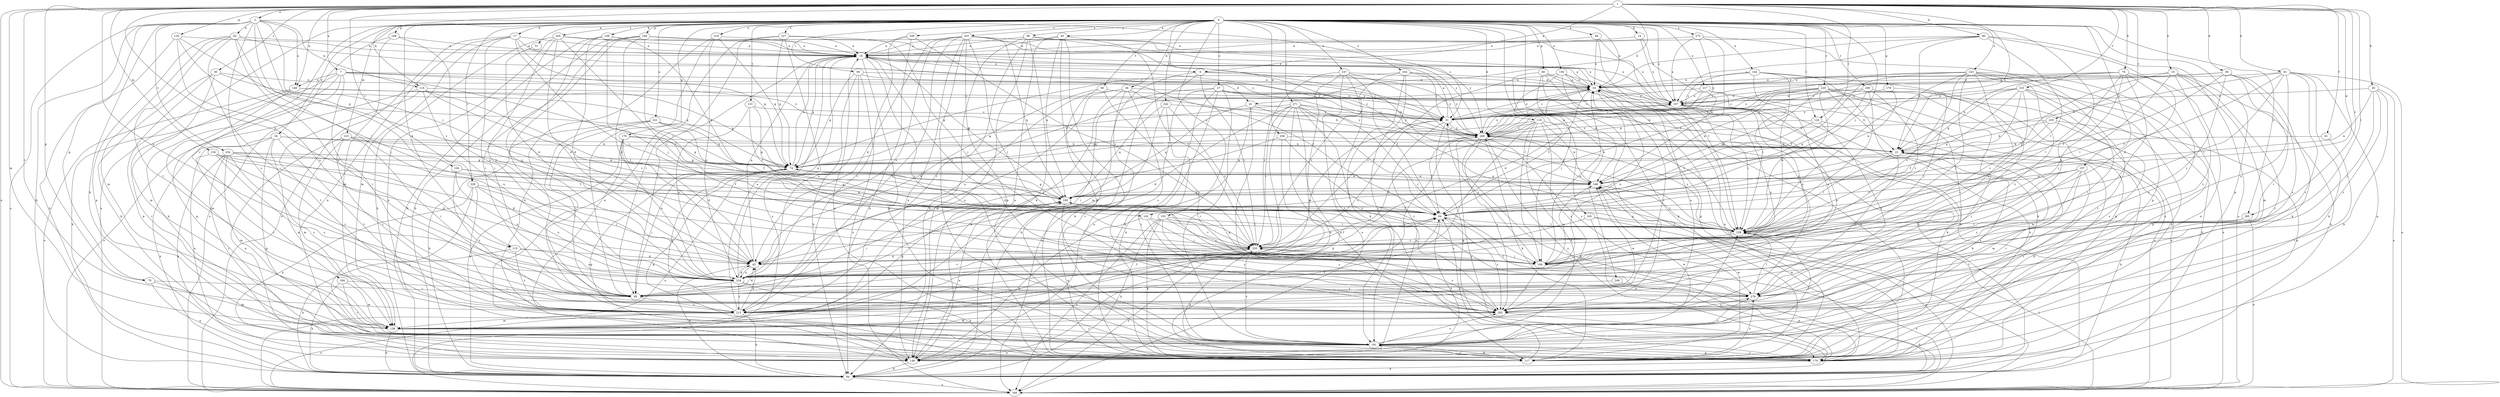 strict digraph  {
0;
1;
2;
7;
9;
10;
14;
17;
19;
20;
21;
27;
30;
31;
34;
36;
39;
41;
43;
45;
48;
51;
53;
58;
61;
64;
69;
70;
74;
76;
80;
81;
82;
84;
90;
95;
96;
102;
104;
106;
108;
114;
115;
116;
117;
123;
124;
128;
133;
134;
135;
138;
144;
147;
148;
149;
153;
156;
157;
160;
164;
165;
169;
170;
176;
178;
180;
184;
190;
191;
201;
202;
205;
206;
213;
217;
219;
221;
223;
224;
225;
227;
228;
230;
233;
234;
235;
238;
242;
246;
249;
254;
257;
265;
268;
271;
273;
279;
0 -> 14  [label=b];
0 -> 17  [label=b];
0 -> 27  [label=c];
0 -> 34  [label=d];
0 -> 36  [label=d];
0 -> 45  [label=e];
0 -> 48  [label=e];
0 -> 51  [label=e];
0 -> 53  [label=e];
0 -> 58  [label=f];
0 -> 69  [label=g];
0 -> 90  [label=i];
0 -> 96  [label=j];
0 -> 102  [label=j];
0 -> 108  [label=k];
0 -> 114  [label=k];
0 -> 115  [label=k];
0 -> 123  [label=l];
0 -> 124  [label=l];
0 -> 133  [label=m];
0 -> 144  [label=n];
0 -> 147  [label=n];
0 -> 153  [label=o];
0 -> 156  [label=o];
0 -> 157  [label=o];
0 -> 160  [label=o];
0 -> 164  [label=p];
0 -> 165  [label=p];
0 -> 169  [label=p];
0 -> 170  [label=p];
0 -> 176  [label=q];
0 -> 178  [label=q];
0 -> 184  [label=r];
0 -> 190  [label=r];
0 -> 201  [label=s];
0 -> 205  [label=t];
0 -> 206  [label=t];
0 -> 217  [label=u];
0 -> 219  [label=u];
0 -> 221  [label=u];
0 -> 223  [label=u];
0 -> 225  [label=v];
0 -> 227  [label=v];
0 -> 228  [label=v];
0 -> 238  [label=w];
0 -> 242  [label=w];
0 -> 249  [label=x];
0 -> 254  [label=x];
0 -> 257  [label=x];
0 -> 265  [label=y];
0 -> 271  [label=z];
0 -> 273  [label=z];
0 -> 279  [label=z];
1 -> 2  [label=a];
1 -> 7  [label=a];
1 -> 9  [label=a];
1 -> 19  [label=b];
1 -> 20  [label=b];
1 -> 21  [label=b];
1 -> 30  [label=c];
1 -> 39  [label=d];
1 -> 41  [label=d];
1 -> 61  [label=f];
1 -> 70  [label=g];
1 -> 76  [label=h];
1 -> 80  [label=h];
1 -> 81  [label=h];
1 -> 115  [label=k];
1 -> 116  [label=k];
1 -> 124  [label=l];
1 -> 128  [label=l];
1 -> 134  [label=m];
1 -> 135  [label=m];
1 -> 138  [label=m];
1 -> 148  [label=n];
1 -> 160  [label=o];
1 -> 213  [label=t];
1 -> 224  [label=u];
1 -> 228  [label=v];
1 -> 230  [label=v];
1 -> 233  [label=v];
1 -> 246  [label=w];
1 -> 265  [label=y];
2 -> 31  [label=c];
2 -> 70  [label=g];
2 -> 82  [label=h];
2 -> 84  [label=h];
2 -> 102  [label=j];
2 -> 104  [label=j];
2 -> 116  [label=k];
2 -> 117  [label=k];
2 -> 148  [label=n];
2 -> 160  [label=o];
2 -> 202  [label=s];
2 -> 234  [label=v];
2 -> 235  [label=v];
7 -> 31  [label=c];
7 -> 41  [label=d];
7 -> 64  [label=f];
7 -> 84  [label=h];
7 -> 95  [label=i];
7 -> 117  [label=k];
7 -> 148  [label=n];
7 -> 170  [label=p];
7 -> 268  [label=y];
9 -> 53  [label=e];
9 -> 117  [label=k];
9 -> 138  [label=m];
9 -> 235  [label=v];
9 -> 268  [label=y];
10 -> 9  [label=a];
10 -> 74  [label=g];
10 -> 95  [label=i];
10 -> 106  [label=j];
10 -> 170  [label=p];
10 -> 180  [label=q];
10 -> 268  [label=y];
10 -> 279  [label=z];
14 -> 10  [label=a];
14 -> 246  [label=w];
14 -> 257  [label=x];
17 -> 10  [label=a];
17 -> 74  [label=g];
17 -> 95  [label=i];
17 -> 138  [label=m];
17 -> 149  [label=n];
17 -> 160  [label=o];
17 -> 235  [label=v];
17 -> 268  [label=y];
19 -> 53  [label=e];
19 -> 64  [label=f];
19 -> 84  [label=h];
19 -> 128  [label=l];
19 -> 138  [label=m];
19 -> 191  [label=r];
19 -> 279  [label=z];
20 -> 106  [label=j];
20 -> 117  [label=k];
20 -> 160  [label=o];
20 -> 246  [label=w];
20 -> 257  [label=x];
20 -> 279  [label=z];
21 -> 74  [label=g];
21 -> 128  [label=l];
21 -> 191  [label=r];
21 -> 279  [label=z];
27 -> 21  [label=b];
27 -> 31  [label=c];
27 -> 117  [label=k];
27 -> 149  [label=n];
27 -> 160  [label=o];
27 -> 180  [label=q];
27 -> 191  [label=r];
27 -> 257  [label=x];
30 -> 53  [label=e];
30 -> 74  [label=g];
30 -> 117  [label=k];
30 -> 138  [label=m];
30 -> 170  [label=p];
31 -> 10  [label=a];
31 -> 53  [label=e];
31 -> 149  [label=n];
31 -> 170  [label=p];
31 -> 257  [label=x];
31 -> 268  [label=y];
34 -> 21  [label=b];
34 -> 84  [label=h];
34 -> 138  [label=m];
34 -> 149  [label=n];
34 -> 170  [label=p];
34 -> 213  [label=t];
34 -> 246  [label=w];
36 -> 21  [label=b];
36 -> 138  [label=m];
36 -> 149  [label=n];
36 -> 191  [label=r];
36 -> 202  [label=s];
36 -> 224  [label=u];
36 -> 257  [label=x];
39 -> 31  [label=c];
39 -> 53  [label=e];
39 -> 64  [label=f];
39 -> 95  [label=i];
39 -> 106  [label=j];
39 -> 117  [label=k];
39 -> 202  [label=s];
41 -> 31  [label=c];
41 -> 117  [label=k];
41 -> 180  [label=q];
41 -> 202  [label=s];
41 -> 268  [label=y];
43 -> 10  [label=a];
43 -> 31  [label=c];
43 -> 84  [label=h];
43 -> 224  [label=u];
45 -> 10  [label=a];
45 -> 117  [label=k];
45 -> 149  [label=n];
45 -> 180  [label=q];
45 -> 202  [label=s];
45 -> 235  [label=v];
48 -> 10  [label=a];
48 -> 53  [label=e];
48 -> 128  [label=l];
48 -> 202  [label=s];
51 -> 43  [label=d];
53 -> 10  [label=a];
53 -> 31  [label=c];
53 -> 64  [label=f];
53 -> 117  [label=k];
53 -> 128  [label=l];
53 -> 213  [label=t];
53 -> 257  [label=x];
58 -> 43  [label=d];
58 -> 84  [label=h];
58 -> 257  [label=x];
58 -> 279  [label=z];
61 -> 21  [label=b];
61 -> 191  [label=r];
64 -> 128  [label=l];
64 -> 149  [label=n];
64 -> 202  [label=s];
69 -> 53  [label=e];
69 -> 84  [label=h];
69 -> 106  [label=j];
69 -> 117  [label=k];
69 -> 160  [label=o];
69 -> 246  [label=w];
70 -> 95  [label=i];
70 -> 138  [label=m];
70 -> 149  [label=n];
74 -> 10  [label=a];
74 -> 53  [label=e];
74 -> 64  [label=f];
74 -> 95  [label=i];
74 -> 160  [label=o];
74 -> 246  [label=w];
76 -> 21  [label=b];
76 -> 31  [label=c];
76 -> 53  [label=e];
76 -> 106  [label=j];
76 -> 128  [label=l];
76 -> 149  [label=n];
76 -> 202  [label=s];
76 -> 224  [label=u];
80 -> 10  [label=a];
80 -> 21  [label=b];
80 -> 43  [label=d];
80 -> 53  [label=e];
80 -> 128  [label=l];
80 -> 160  [label=o];
80 -> 257  [label=x];
81 -> 21  [label=b];
81 -> 53  [label=e];
81 -> 64  [label=f];
81 -> 117  [label=k];
81 -> 128  [label=l];
81 -> 160  [label=o];
81 -> 170  [label=p];
81 -> 202  [label=s];
81 -> 224  [label=u];
82 -> 10  [label=a];
82 -> 31  [label=c];
82 -> 95  [label=i];
82 -> 106  [label=j];
82 -> 138  [label=m];
82 -> 170  [label=p];
82 -> 213  [label=t];
82 -> 224  [label=u];
84 -> 21  [label=b];
84 -> 160  [label=o];
84 -> 180  [label=q];
84 -> 268  [label=y];
90 -> 53  [label=e];
90 -> 64  [label=f];
90 -> 74  [label=g];
90 -> 84  [label=h];
90 -> 160  [label=o];
90 -> 224  [label=u];
95 -> 43  [label=d];
95 -> 64  [label=f];
95 -> 213  [label=t];
95 -> 257  [label=x];
96 -> 10  [label=a];
96 -> 84  [label=h];
96 -> 117  [label=k];
96 -> 128  [label=l];
96 -> 149  [label=n];
96 -> 213  [label=t];
96 -> 257  [label=x];
102 -> 106  [label=j];
102 -> 128  [label=l];
102 -> 149  [label=n];
102 -> 202  [label=s];
104 -> 180  [label=q];
104 -> 202  [label=s];
104 -> 224  [label=u];
104 -> 246  [label=w];
106 -> 31  [label=c];
106 -> 53  [label=e];
106 -> 160  [label=o];
106 -> 180  [label=q];
106 -> 202  [label=s];
106 -> 246  [label=w];
106 -> 257  [label=x];
108 -> 10  [label=a];
108 -> 43  [label=d];
108 -> 84  [label=h];
108 -> 106  [label=j];
108 -> 180  [label=q];
108 -> 224  [label=u];
114 -> 43  [label=d];
114 -> 74  [label=g];
114 -> 106  [label=j];
114 -> 128  [label=l];
114 -> 149  [label=n];
114 -> 202  [label=s];
114 -> 213  [label=t];
114 -> 246  [label=w];
114 -> 268  [label=y];
115 -> 43  [label=d];
115 -> 84  [label=h];
115 -> 213  [label=t];
115 -> 224  [label=u];
116 -> 128  [label=l];
116 -> 160  [label=o];
116 -> 213  [label=t];
116 -> 224  [label=u];
116 -> 235  [label=v];
116 -> 257  [label=x];
117 -> 10  [label=a];
117 -> 21  [label=b];
117 -> 53  [label=e];
117 -> 64  [label=f];
117 -> 191  [label=r];
117 -> 246  [label=w];
117 -> 279  [label=z];
123 -> 31  [label=c];
123 -> 64  [label=f];
123 -> 180  [label=q];
123 -> 224  [label=u];
124 -> 64  [label=f];
124 -> 138  [label=m];
124 -> 268  [label=y];
124 -> 279  [label=z];
128 -> 180  [label=q];
128 -> 235  [label=v];
128 -> 268  [label=y];
133 -> 21  [label=b];
133 -> 95  [label=i];
133 -> 138  [label=m];
133 -> 149  [label=n];
133 -> 213  [label=t];
133 -> 235  [label=v];
134 -> 43  [label=d];
134 -> 64  [label=f];
134 -> 74  [label=g];
134 -> 202  [label=s];
134 -> 213  [label=t];
134 -> 279  [label=z];
135 -> 10  [label=a];
135 -> 74  [label=g];
135 -> 84  [label=h];
135 -> 128  [label=l];
135 -> 224  [label=u];
138 -> 64  [label=f];
138 -> 84  [label=h];
138 -> 191  [label=r];
144 -> 31  [label=c];
144 -> 53  [label=e];
144 -> 117  [label=k];
144 -> 128  [label=l];
144 -> 170  [label=p];
144 -> 235  [label=v];
147 -> 53  [label=e];
147 -> 64  [label=f];
147 -> 128  [label=l];
147 -> 138  [label=m];
147 -> 160  [label=o];
147 -> 191  [label=r];
147 -> 235  [label=v];
148 -> 74  [label=g];
148 -> 138  [label=m];
148 -> 160  [label=o];
148 -> 191  [label=r];
148 -> 257  [label=x];
149 -> 74  [label=g];
149 -> 84  [label=h];
153 -> 84  [label=h];
153 -> 106  [label=j];
153 -> 117  [label=k];
153 -> 128  [label=l];
153 -> 160  [label=o];
153 -> 202  [label=s];
153 -> 235  [label=v];
156 -> 43  [label=d];
156 -> 53  [label=e];
156 -> 84  [label=h];
156 -> 170  [label=p];
156 -> 202  [label=s];
156 -> 235  [label=v];
157 -> 64  [label=f];
157 -> 106  [label=j];
157 -> 138  [label=m];
157 -> 191  [label=r];
157 -> 202  [label=s];
157 -> 246  [label=w];
157 -> 279  [label=z];
160 -> 128  [label=l];
164 -> 10  [label=a];
164 -> 43  [label=d];
164 -> 84  [label=h];
164 -> 95  [label=i];
164 -> 128  [label=l];
164 -> 213  [label=t];
164 -> 257  [label=x];
164 -> 268  [label=y];
165 -> 128  [label=l];
165 -> 160  [label=o];
165 -> 170  [label=p];
165 -> 224  [label=u];
169 -> 10  [label=a];
169 -> 138  [label=m];
169 -> 160  [label=o];
169 -> 224  [label=u];
170 -> 74  [label=g];
170 -> 84  [label=h];
170 -> 180  [label=q];
170 -> 191  [label=r];
170 -> 246  [label=w];
170 -> 257  [label=x];
170 -> 268  [label=y];
176 -> 21  [label=b];
176 -> 43  [label=d];
176 -> 74  [label=g];
176 -> 84  [label=h];
176 -> 191  [label=r];
176 -> 224  [label=u];
178 -> 106  [label=j];
178 -> 246  [label=w];
178 -> 257  [label=x];
180 -> 64  [label=f];
180 -> 74  [label=g];
180 -> 95  [label=i];
180 -> 149  [label=n];
180 -> 202  [label=s];
184 -> 84  [label=h];
184 -> 95  [label=i];
184 -> 138  [label=m];
184 -> 191  [label=r];
190 -> 10  [label=a];
190 -> 84  [label=h];
190 -> 213  [label=t];
190 -> 235  [label=v];
191 -> 21  [label=b];
191 -> 117  [label=k];
191 -> 128  [label=l];
191 -> 149  [label=n];
191 -> 170  [label=p];
191 -> 202  [label=s];
191 -> 235  [label=v];
191 -> 246  [label=w];
191 -> 279  [label=z];
201 -> 10  [label=a];
201 -> 43  [label=d];
201 -> 106  [label=j];
201 -> 149  [label=n];
201 -> 170  [label=p];
201 -> 180  [label=q];
201 -> 191  [label=r];
201 -> 213  [label=t];
201 -> 224  [label=u];
201 -> 246  [label=w];
201 -> 257  [label=x];
201 -> 268  [label=y];
202 -> 53  [label=e];
202 -> 84  [label=h];
202 -> 128  [label=l];
202 -> 138  [label=m];
202 -> 235  [label=v];
205 -> 10  [label=a];
205 -> 43  [label=d];
205 -> 53  [label=e];
205 -> 84  [label=h];
205 -> 149  [label=n];
205 -> 224  [label=u];
205 -> 235  [label=v];
206 -> 106  [label=j];
206 -> 128  [label=l];
206 -> 180  [label=q];
206 -> 235  [label=v];
206 -> 257  [label=x];
206 -> 268  [label=y];
213 -> 10  [label=a];
213 -> 43  [label=d];
213 -> 64  [label=f];
213 -> 74  [label=g];
213 -> 84  [label=h];
213 -> 138  [label=m];
213 -> 160  [label=o];
213 -> 180  [label=q];
213 -> 191  [label=r];
213 -> 246  [label=w];
217 -> 31  [label=c];
217 -> 160  [label=o];
217 -> 224  [label=u];
217 -> 257  [label=x];
217 -> 268  [label=y];
219 -> 10  [label=a];
219 -> 74  [label=g];
219 -> 95  [label=i];
219 -> 117  [label=k];
219 -> 224  [label=u];
221 -> 64  [label=f];
221 -> 74  [label=g];
221 -> 84  [label=h];
221 -> 95  [label=i];
221 -> 213  [label=t];
221 -> 268  [label=y];
223 -> 53  [label=e];
223 -> 64  [label=f];
223 -> 106  [label=j];
223 -> 117  [label=k];
223 -> 128  [label=l];
223 -> 160  [label=o];
223 -> 191  [label=r];
223 -> 224  [label=u];
223 -> 235  [label=v];
223 -> 268  [label=y];
223 -> 279  [label=z];
224 -> 10  [label=a];
224 -> 31  [label=c];
224 -> 43  [label=d];
224 -> 53  [label=e];
224 -> 95  [label=i];
224 -> 117  [label=k];
224 -> 213  [label=t];
224 -> 235  [label=v];
224 -> 279  [label=z];
225 -> 21  [label=b];
225 -> 31  [label=c];
225 -> 74  [label=g];
225 -> 95  [label=i];
225 -> 128  [label=l];
225 -> 160  [label=o];
225 -> 170  [label=p];
225 -> 180  [label=q];
225 -> 213  [label=t];
225 -> 246  [label=w];
225 -> 257  [label=x];
225 -> 268  [label=y];
227 -> 10  [label=a];
227 -> 74  [label=g];
227 -> 95  [label=i];
227 -> 106  [label=j];
227 -> 149  [label=n];
227 -> 160  [label=o];
228 -> 106  [label=j];
228 -> 149  [label=n];
228 -> 180  [label=q];
228 -> 191  [label=r];
228 -> 213  [label=t];
228 -> 224  [label=u];
230 -> 21  [label=b];
230 -> 64  [label=f];
230 -> 170  [label=p];
230 -> 202  [label=s];
230 -> 268  [label=y];
233 -> 74  [label=g];
233 -> 84  [label=h];
233 -> 95  [label=i];
233 -> 117  [label=k];
233 -> 128  [label=l];
233 -> 180  [label=q];
233 -> 235  [label=v];
233 -> 257  [label=x];
233 -> 268  [label=y];
234 -> 43  [label=d];
234 -> 64  [label=f];
234 -> 74  [label=g];
234 -> 117  [label=k];
234 -> 138  [label=m];
234 -> 191  [label=r];
234 -> 202  [label=s];
235 -> 43  [label=d];
235 -> 64  [label=f];
235 -> 106  [label=j];
235 -> 160  [label=o];
235 -> 170  [label=p];
238 -> 21  [label=b];
238 -> 43  [label=d];
238 -> 117  [label=k];
238 -> 279  [label=z];
242 -> 31  [label=c];
242 -> 95  [label=i];
242 -> 180  [label=q];
242 -> 191  [label=r];
242 -> 235  [label=v];
246 -> 74  [label=g];
246 -> 128  [label=l];
246 -> 180  [label=q];
246 -> 268  [label=y];
249 -> 95  [label=i];
249 -> 170  [label=p];
254 -> 31  [label=c];
254 -> 53  [label=e];
254 -> 74  [label=g];
254 -> 117  [label=k];
254 -> 191  [label=r];
254 -> 235  [label=v];
254 -> 268  [label=y];
257 -> 31  [label=c];
257 -> 117  [label=k];
257 -> 128  [label=l];
257 -> 224  [label=u];
265 -> 128  [label=l];
265 -> 160  [label=o];
265 -> 213  [label=t];
268 -> 21  [label=b];
268 -> 31  [label=c];
268 -> 53  [label=e];
268 -> 64  [label=f];
268 -> 84  [label=h];
268 -> 117  [label=k];
268 -> 202  [label=s];
268 -> 213  [label=t];
268 -> 257  [label=x];
268 -> 279  [label=z];
271 -> 31  [label=c];
271 -> 43  [label=d];
271 -> 64  [label=f];
271 -> 74  [label=g];
271 -> 106  [label=j];
271 -> 149  [label=n];
271 -> 170  [label=p];
271 -> 202  [label=s];
271 -> 213  [label=t];
271 -> 235  [label=v];
271 -> 268  [label=y];
273 -> 10  [label=a];
273 -> 64  [label=f];
273 -> 170  [label=p];
273 -> 257  [label=x];
273 -> 268  [label=y];
279 -> 64  [label=f];
279 -> 128  [label=l];
279 -> 202  [label=s];
}
